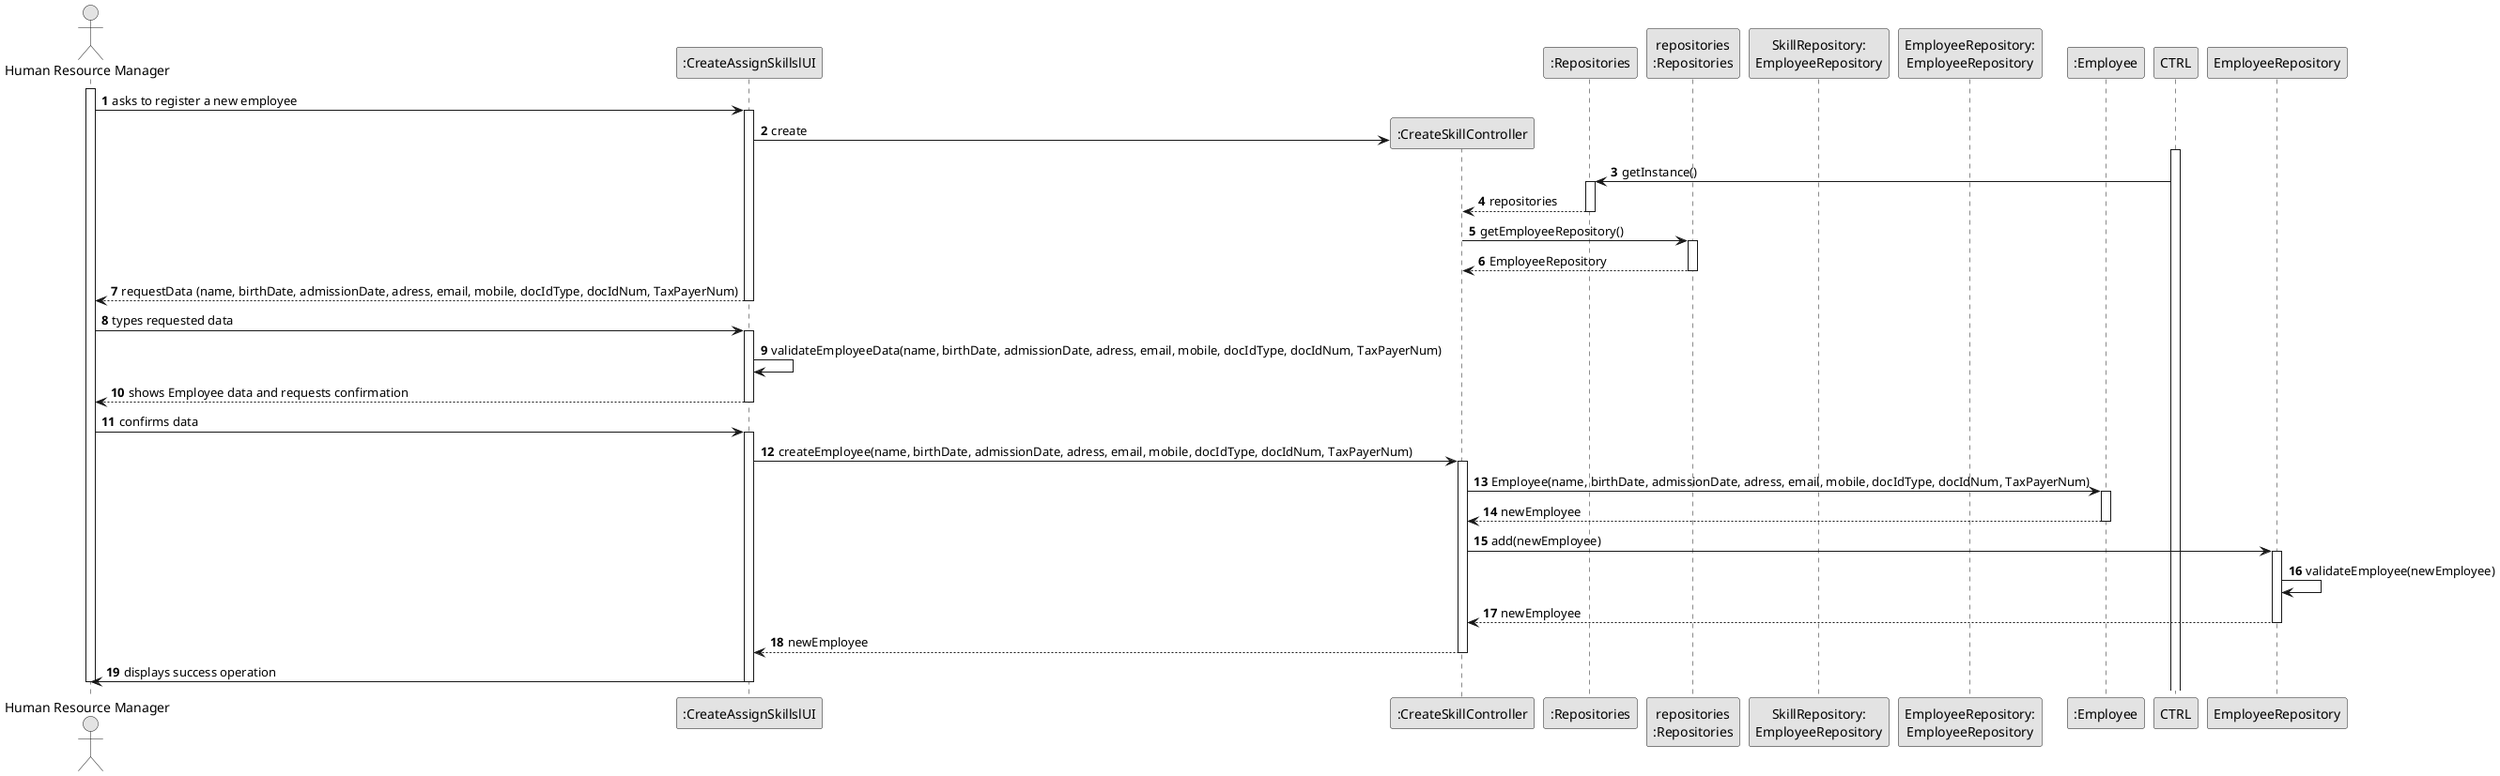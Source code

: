 @startuml
skinparam monochrome true
skinparam packageStyle rectangle
skinparam shadowing false

autonumber

'hide footbox

actor "Human Resource Manager" as HRM
participant ":CreateAssignSkillslUI" as UI
participant ":CreateSkillController" as controller
participant ":Repositories" as singleton



participant "repositories\n:Repositories" as rep


participant "SkillRepository:\nEmployeeRepository" as skillRep
participant "EmployeeRepository:\nEmployeeRepository" as employeeRep
participant ":Employee" as Employee

activate HRM

        HRM -> UI : asks to register a new employee

        activate UI
            'create CTRL
            UI -> controller** : create

            activate CTRL

                CTRL -> singleton : getInstance()

                activate singleton

                    singleton --> controller : repositories

                deactivate singleton

                controller -> rep : getEmployeeRepository()

                activate rep

                    rep --> controller : EmployeeRepository

                deactivate rep

            deactivate controller


            'requests the HRM to input data
            UI --> HRM : requestData (name, birthDate, admissionDate, adress, email, mobile, docIdType, docIdNum, TaxPayerNum)
        deactivate UI

        HRM -> UI : types requested data

        activate UI

            UI -> UI : validateEmployeeData(name, birthDate, admissionDate, adress, email, mobile, docIdType, docIdNum, TaxPayerNum)


            deactivate controller

            UI --> HRM : shows Employee data and requests confirmation

        deactivate UI

            HRM -> UI : confirms data

        activate UI

            UI -> controller : createEmployee(name, birthDate, admissionDate, adress, email, mobile, docIdType, docIdNum, TaxPayerNum)

            activate controller


                controller -> Employee : Employee(name, birthDate, admissionDate, adress, email, mobile, docIdType, docIdNum, TaxPayerNum)

                activate Employee

                Employee --> controller : newEmployee

                deactivate Employee

                controller -> EmployeeRepository : add(newEmployee)

                activate EmployeeRepository

                    EmployeeRepository -> EmployeeRepository : validateEmployee(newEmployee)


                    EmployeeRepository --> controller : newEmployee

                deactivate EmployeeRepository

            controller --> UI : newEmployee


        deactivate controller

        UI -> HRM : displays success operation

    deactivate UI

deactivate HRM

@enduml